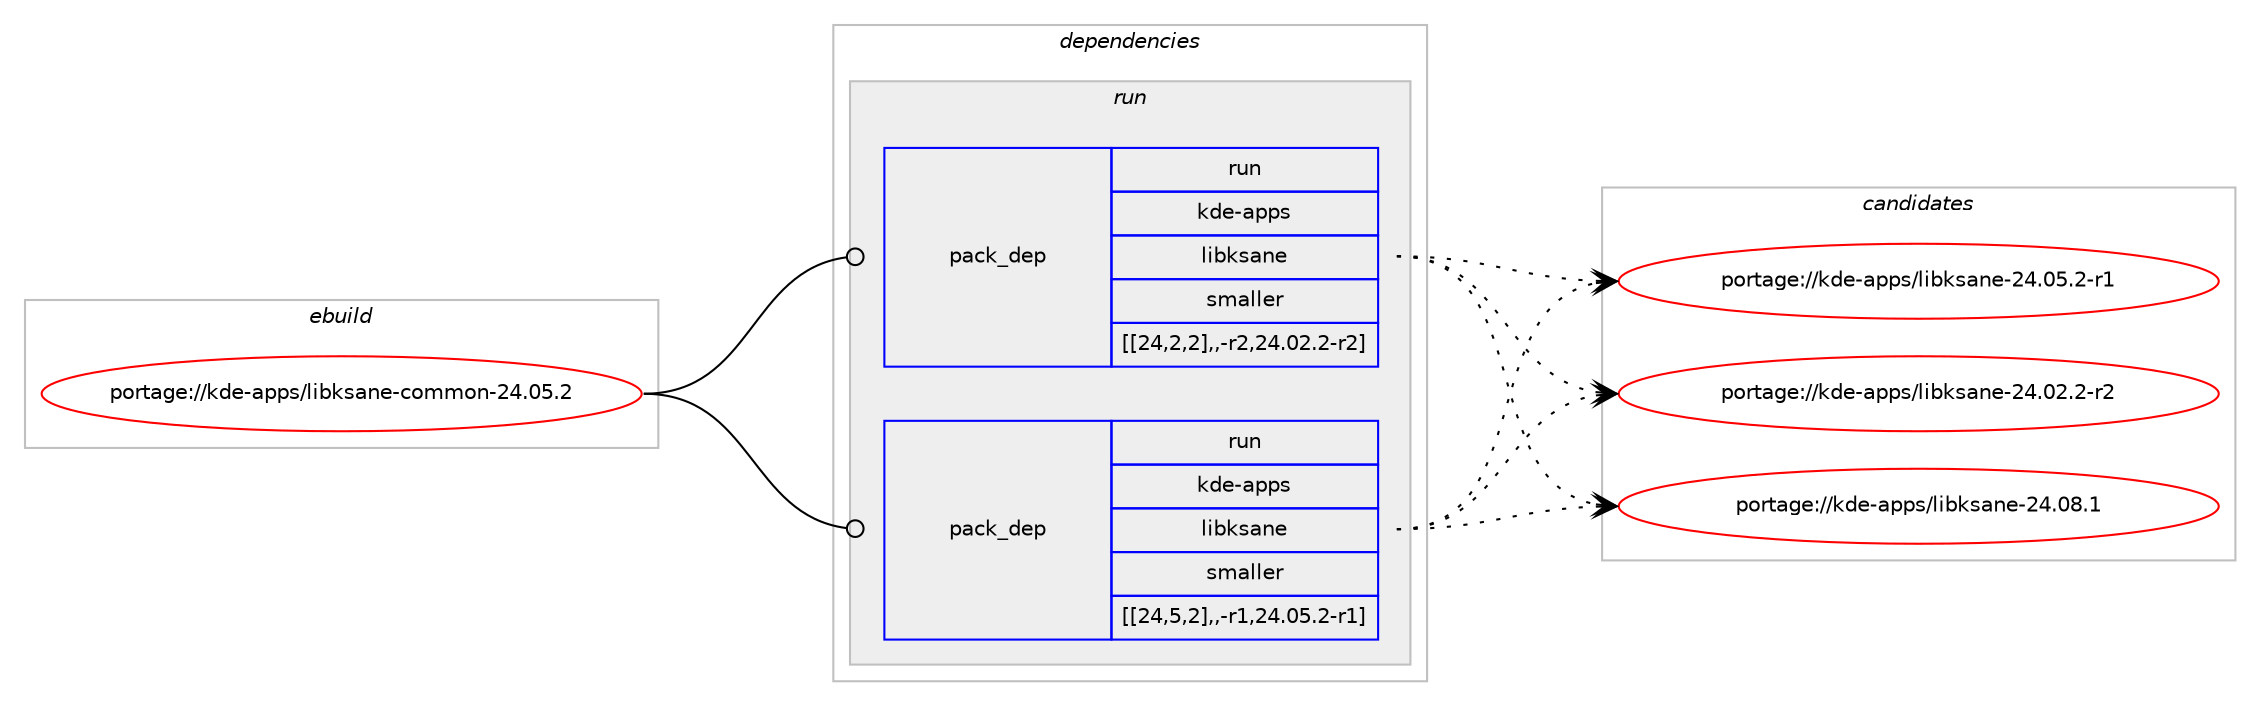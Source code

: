 digraph prolog {

# *************
# Graph options
# *************

newrank=true;
concentrate=true;
compound=true;
graph [rankdir=LR,fontname=Helvetica,fontsize=10,ranksep=1.5];#, ranksep=2.5, nodesep=0.2];
edge  [arrowhead=vee];
node  [fontname=Helvetica,fontsize=10];

# **********
# The ebuild
# **********

subgraph cluster_leftcol {
color=gray;
label=<<i>ebuild</i>>;
id [label="portage://kde-apps/libksane-common-24.05.2", color=red, width=4, href="../kde-apps/libksane-common-24.05.2.svg"];
}

# ****************
# The dependencies
# ****************

subgraph cluster_midcol {
color=gray;
label=<<i>dependencies</i>>;
subgraph cluster_compile {
fillcolor="#eeeeee";
style=filled;
label=<<i>compile</i>>;
}
subgraph cluster_compileandrun {
fillcolor="#eeeeee";
style=filled;
label=<<i>compile and run</i>>;
}
subgraph cluster_run {
fillcolor="#eeeeee";
style=filled;
label=<<i>run</i>>;
subgraph pack197019 {
dependency268643 [label=<<TABLE BORDER="0" CELLBORDER="1" CELLSPACING="0" CELLPADDING="4" WIDTH="220"><TR><TD ROWSPAN="6" CELLPADDING="30">pack_dep</TD></TR><TR><TD WIDTH="110">run</TD></TR><TR><TD>kde-apps</TD></TR><TR><TD>libksane</TD></TR><TR><TD>smaller</TD></TR><TR><TD>[[24,2,2],,-r2,24.02.2-r2]</TD></TR></TABLE>>, shape=none, color=blue];
}
id:e -> dependency268643:w [weight=20,style="solid",arrowhead="odot"];
subgraph pack197020 {
dependency268644 [label=<<TABLE BORDER="0" CELLBORDER="1" CELLSPACING="0" CELLPADDING="4" WIDTH="220"><TR><TD ROWSPAN="6" CELLPADDING="30">pack_dep</TD></TR><TR><TD WIDTH="110">run</TD></TR><TR><TD>kde-apps</TD></TR><TR><TD>libksane</TD></TR><TR><TD>smaller</TD></TR><TR><TD>[[24,5,2],,-r1,24.05.2-r1]</TD></TR></TABLE>>, shape=none, color=blue];
}
id:e -> dependency268644:w [weight=20,style="solid",arrowhead="odot"];
}
}

# **************
# The candidates
# **************

subgraph cluster_choices {
rank=same;
color=gray;
label=<<i>candidates</i>>;

subgraph choice197019 {
color=black;
nodesep=1;
choice10710010145971121121154710810598107115971101014550524648564649 [label="portage://kde-apps/libksane-24.08.1", color=red, width=4,href="../kde-apps/libksane-24.08.1.svg"];
choice107100101459711211211547108105981071159711010145505246485346504511449 [label="portage://kde-apps/libksane-24.05.2-r1", color=red, width=4,href="../kde-apps/libksane-24.05.2-r1.svg"];
choice107100101459711211211547108105981071159711010145505246485046504511450 [label="portage://kde-apps/libksane-24.02.2-r2", color=red, width=4,href="../kde-apps/libksane-24.02.2-r2.svg"];
dependency268643:e -> choice10710010145971121121154710810598107115971101014550524648564649:w [style=dotted,weight="100"];
dependency268643:e -> choice107100101459711211211547108105981071159711010145505246485346504511449:w [style=dotted,weight="100"];
dependency268643:e -> choice107100101459711211211547108105981071159711010145505246485046504511450:w [style=dotted,weight="100"];
}
subgraph choice197020 {
color=black;
nodesep=1;
choice10710010145971121121154710810598107115971101014550524648564649 [label="portage://kde-apps/libksane-24.08.1", color=red, width=4,href="../kde-apps/libksane-24.08.1.svg"];
choice107100101459711211211547108105981071159711010145505246485346504511449 [label="portage://kde-apps/libksane-24.05.2-r1", color=red, width=4,href="../kde-apps/libksane-24.05.2-r1.svg"];
choice107100101459711211211547108105981071159711010145505246485046504511450 [label="portage://kde-apps/libksane-24.02.2-r2", color=red, width=4,href="../kde-apps/libksane-24.02.2-r2.svg"];
dependency268644:e -> choice10710010145971121121154710810598107115971101014550524648564649:w [style=dotted,weight="100"];
dependency268644:e -> choice107100101459711211211547108105981071159711010145505246485346504511449:w [style=dotted,weight="100"];
dependency268644:e -> choice107100101459711211211547108105981071159711010145505246485046504511450:w [style=dotted,weight="100"];
}
}

}
